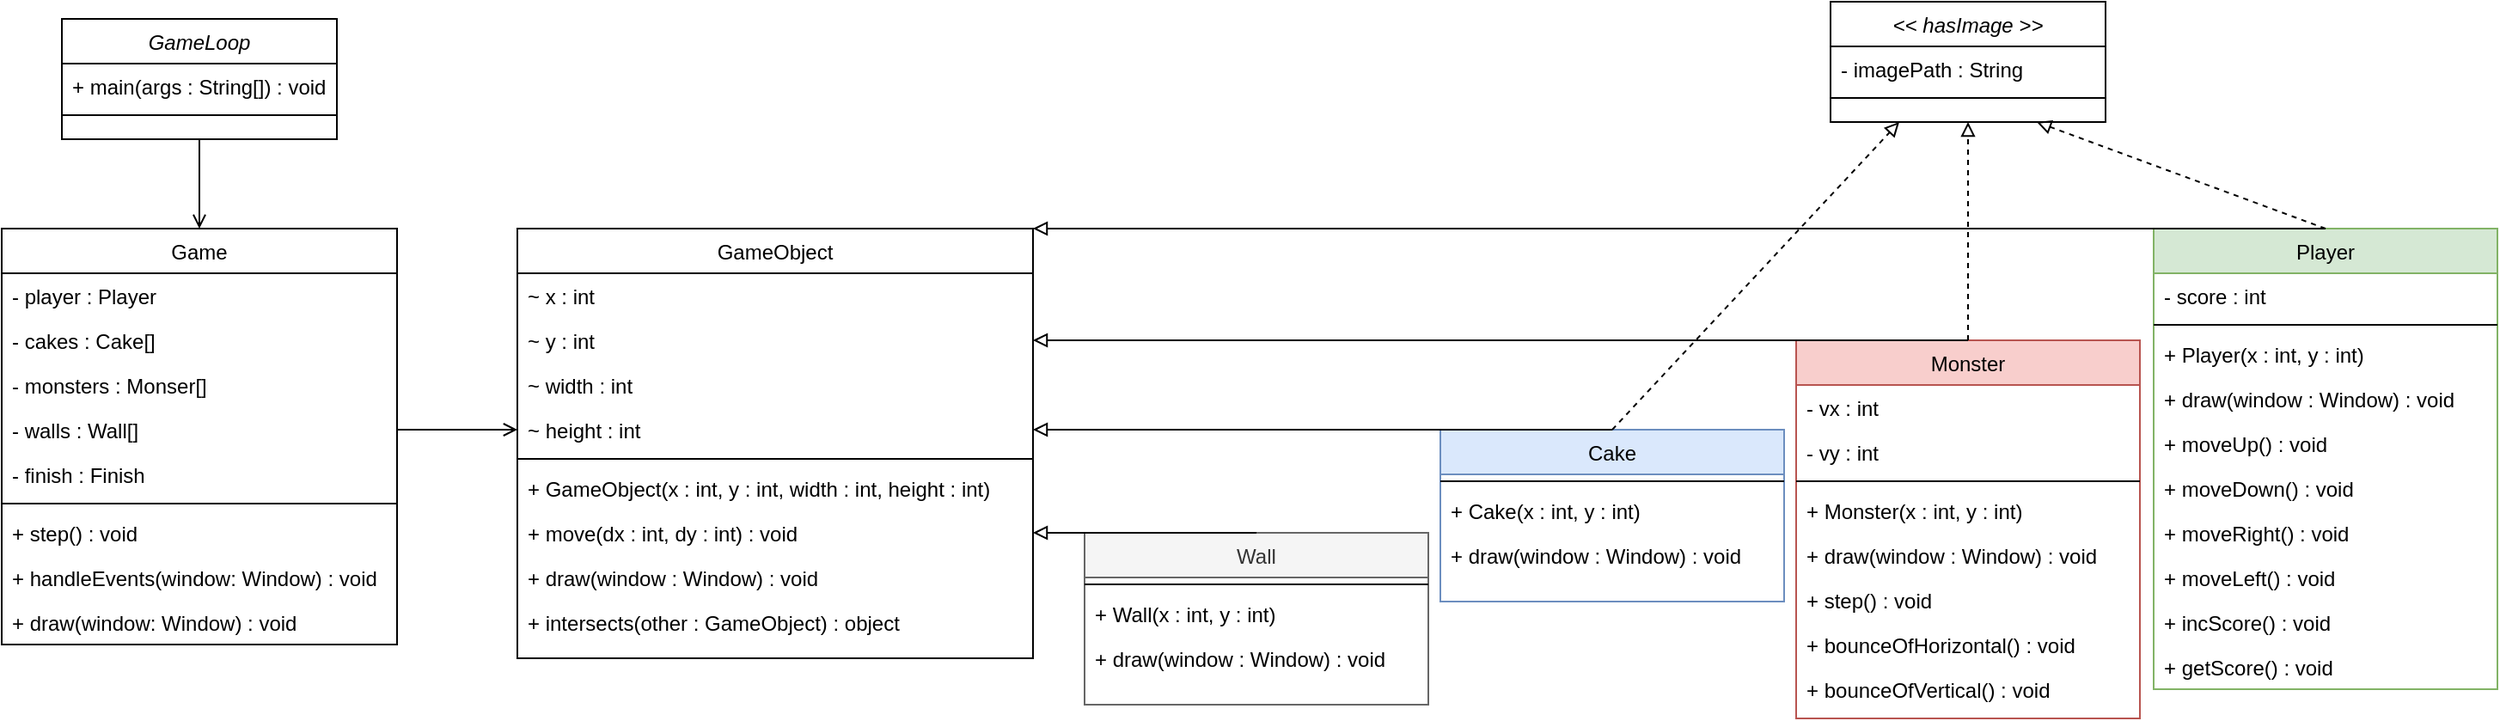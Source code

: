 <mxfile version="20.6.0" type="device"><diagram id="C5RBs43oDa-KdzZeNtuy" name="Page-1"><mxGraphModel dx="2678" dy="943" grid="1" gridSize="10" guides="1" tooltips="1" connect="1" arrows="1" fold="1" page="1" pageScale="1" pageWidth="827" pageHeight="1169" math="0" shadow="0"><root><mxCell id="WIyWlLk6GJQsqaUBKTNV-0"/><mxCell id="WIyWlLk6GJQsqaUBKTNV-1" parent="WIyWlLk6GJQsqaUBKTNV-0"/><mxCell id="zkfFHV4jXpPFQw0GAbJ--0" value="GameLoop" style="swimlane;fontStyle=2;align=center;verticalAlign=top;childLayout=stackLayout;horizontal=1;startSize=26;horizontalStack=0;resizeParent=1;resizeLast=0;collapsible=1;marginBottom=0;rounded=0;shadow=0;strokeWidth=1;" parent="WIyWlLk6GJQsqaUBKTNV-1" vertex="1"><mxGeometry x="-695" y="178" width="160" height="70" as="geometry"><mxRectangle x="230" y="140" width="160" height="26" as="alternateBounds"/></mxGeometry></mxCell><mxCell id="zkfFHV4jXpPFQw0GAbJ--1" value="+ main(args : String[]) : void" style="text;align=left;verticalAlign=top;spacingLeft=4;spacingRight=4;overflow=hidden;rotatable=0;points=[[0,0.5],[1,0.5]];portConstraint=eastwest;rounded=0;" parent="zkfFHV4jXpPFQw0GAbJ--0" vertex="1"><mxGeometry y="26" width="160" height="26" as="geometry"/></mxCell><mxCell id="zkfFHV4jXpPFQw0GAbJ--4" value="" style="line;html=1;strokeWidth=1;align=left;verticalAlign=middle;spacingTop=-1;spacingLeft=3;spacingRight=3;rotatable=0;labelPosition=right;points=[];portConstraint=eastwest;rounded=0;" parent="zkfFHV4jXpPFQw0GAbJ--0" vertex="1"><mxGeometry y="52" width="160" height="8" as="geometry"/></mxCell><mxCell id="zkfFHV4jXpPFQw0GAbJ--17" value="Game" style="swimlane;fontStyle=0;align=center;verticalAlign=top;childLayout=stackLayout;horizontal=1;startSize=26;horizontalStack=0;resizeParent=1;resizeLast=0;collapsible=1;marginBottom=0;rounded=0;shadow=0;strokeWidth=1;" parent="WIyWlLk6GJQsqaUBKTNV-1" vertex="1"><mxGeometry x="-730" y="300" width="230" height="242" as="geometry"><mxRectangle x="550" y="140" width="160" height="26" as="alternateBounds"/></mxGeometry></mxCell><mxCell id="zkfFHV4jXpPFQw0GAbJ--18" value="- player : Player" style="text;align=left;verticalAlign=top;spacingLeft=4;spacingRight=4;overflow=hidden;rotatable=0;points=[[0,0.5],[1,0.5]];portConstraint=eastwest;rounded=0;" parent="zkfFHV4jXpPFQw0GAbJ--17" vertex="1"><mxGeometry y="26" width="230" height="26" as="geometry"/></mxCell><mxCell id="zkfFHV4jXpPFQw0GAbJ--19" value="- cakes : Cake[]" style="text;align=left;verticalAlign=top;spacingLeft=4;spacingRight=4;overflow=hidden;rotatable=0;points=[[0,0.5],[1,0.5]];portConstraint=eastwest;rounded=0;shadow=0;html=0;" parent="zkfFHV4jXpPFQw0GAbJ--17" vertex="1"><mxGeometry y="52" width="230" height="26" as="geometry"/></mxCell><mxCell id="zkfFHV4jXpPFQw0GAbJ--20" value="- monsters : Monser[]" style="text;align=left;verticalAlign=top;spacingLeft=4;spacingRight=4;overflow=hidden;rotatable=0;points=[[0,0.5],[1,0.5]];portConstraint=eastwest;rounded=0;shadow=0;html=0;" parent="zkfFHV4jXpPFQw0GAbJ--17" vertex="1"><mxGeometry y="78" width="230" height="26" as="geometry"/></mxCell><mxCell id="zkfFHV4jXpPFQw0GAbJ--21" value="- walls : Wall[]" style="text;align=left;verticalAlign=top;spacingLeft=4;spacingRight=4;overflow=hidden;rotatable=0;points=[[0,0.5],[1,0.5]];portConstraint=eastwest;rounded=0;shadow=0;html=0;" parent="zkfFHV4jXpPFQw0GAbJ--17" vertex="1"><mxGeometry y="104" width="230" height="26" as="geometry"/></mxCell><mxCell id="zkfFHV4jXpPFQw0GAbJ--22" value="- finish : Finish" style="text;align=left;verticalAlign=top;spacingLeft=4;spacingRight=4;overflow=hidden;rotatable=0;points=[[0,0.5],[1,0.5]];portConstraint=eastwest;rounded=0;shadow=0;html=0;" parent="zkfFHV4jXpPFQw0GAbJ--17" vertex="1"><mxGeometry y="130" width="230" height="26" as="geometry"/></mxCell><mxCell id="zkfFHV4jXpPFQw0GAbJ--23" value="" style="line;html=1;strokeWidth=1;align=left;verticalAlign=middle;spacingTop=-1;spacingLeft=3;spacingRight=3;rotatable=0;labelPosition=right;points=[];portConstraint=eastwest;rounded=0;" parent="zkfFHV4jXpPFQw0GAbJ--17" vertex="1"><mxGeometry y="156" width="230" height="8" as="geometry"/></mxCell><mxCell id="zkfFHV4jXpPFQw0GAbJ--24" value="+ step() : void" style="text;align=left;verticalAlign=top;spacingLeft=4;spacingRight=4;overflow=hidden;rotatable=0;points=[[0,0.5],[1,0.5]];portConstraint=eastwest;rounded=0;" parent="zkfFHV4jXpPFQw0GAbJ--17" vertex="1"><mxGeometry y="164" width="230" height="26" as="geometry"/></mxCell><mxCell id="zkfFHV4jXpPFQw0GAbJ--25" value="+ handleEvents(window: Window) : void" style="text;align=left;verticalAlign=top;spacingLeft=4;spacingRight=4;overflow=hidden;rotatable=0;points=[[0,0.5],[1,0.5]];portConstraint=eastwest;rounded=0;" parent="zkfFHV4jXpPFQw0GAbJ--17" vertex="1"><mxGeometry y="190" width="230" height="26" as="geometry"/></mxCell><mxCell id="EcoaIy8J6aE25qaaakp9-0" value="+ draw(window: Window) : void" style="text;align=left;verticalAlign=top;spacingLeft=4;spacingRight=4;overflow=hidden;rotatable=0;points=[[0,0.5],[1,0.5]];portConstraint=eastwest;rounded=0;" vertex="1" parent="zkfFHV4jXpPFQw0GAbJ--17"><mxGeometry y="216" width="230" height="26" as="geometry"/></mxCell><mxCell id="EcoaIy8J6aE25qaaakp9-1" value="GameObject" style="swimlane;fontStyle=0;align=center;verticalAlign=top;childLayout=stackLayout;horizontal=1;startSize=26;horizontalStack=0;resizeParent=1;resizeLast=0;collapsible=1;marginBottom=0;rounded=0;shadow=0;strokeWidth=1;" vertex="1" parent="WIyWlLk6GJQsqaUBKTNV-1"><mxGeometry x="-430" y="300" width="300" height="250" as="geometry"><mxRectangle x="550" y="140" width="160" height="26" as="alternateBounds"/></mxGeometry></mxCell><mxCell id="EcoaIy8J6aE25qaaakp9-2" value="~ x : int" style="text;align=left;verticalAlign=top;spacingLeft=4;spacingRight=4;overflow=hidden;rotatable=0;points=[[0,0.5],[1,0.5]];portConstraint=eastwest;rounded=0;" vertex="1" parent="EcoaIy8J6aE25qaaakp9-1"><mxGeometry y="26" width="300" height="26" as="geometry"/></mxCell><mxCell id="EcoaIy8J6aE25qaaakp9-3" value="~ y : int" style="text;align=left;verticalAlign=top;spacingLeft=4;spacingRight=4;overflow=hidden;rotatable=0;points=[[0,0.5],[1,0.5]];portConstraint=eastwest;rounded=0;shadow=0;html=0;" vertex="1" parent="EcoaIy8J6aE25qaaakp9-1"><mxGeometry y="52" width="300" height="26" as="geometry"/></mxCell><mxCell id="EcoaIy8J6aE25qaaakp9-4" value="~ width : int" style="text;align=left;verticalAlign=top;spacingLeft=4;spacingRight=4;overflow=hidden;rotatable=0;points=[[0,0.5],[1,0.5]];portConstraint=eastwest;rounded=0;shadow=0;html=0;" vertex="1" parent="EcoaIy8J6aE25qaaakp9-1"><mxGeometry y="78" width="300" height="26" as="geometry"/></mxCell><mxCell id="EcoaIy8J6aE25qaaakp9-5" value="~ height : int" style="text;align=left;verticalAlign=top;spacingLeft=4;spacingRight=4;overflow=hidden;rotatable=0;points=[[0,0.5],[1,0.5]];portConstraint=eastwest;rounded=0;shadow=0;html=0;" vertex="1" parent="EcoaIy8J6aE25qaaakp9-1"><mxGeometry y="104" width="300" height="26" as="geometry"/></mxCell><mxCell id="EcoaIy8J6aE25qaaakp9-7" value="" style="line;html=1;strokeWidth=1;align=left;verticalAlign=middle;spacingTop=-1;spacingLeft=3;spacingRight=3;rotatable=0;labelPosition=right;points=[];portConstraint=eastwest;rounded=0;" vertex="1" parent="EcoaIy8J6aE25qaaakp9-1"><mxGeometry y="130" width="300" height="8" as="geometry"/></mxCell><mxCell id="EcoaIy8J6aE25qaaakp9-8" value="+ GameObject(x : int, y : int, width : int, height : int)" style="text;align=left;verticalAlign=top;spacingLeft=4;spacingRight=4;overflow=hidden;rotatable=0;points=[[0,0.5],[1,0.5]];portConstraint=eastwest;rounded=0;" vertex="1" parent="EcoaIy8J6aE25qaaakp9-1"><mxGeometry y="138" width="300" height="26" as="geometry"/></mxCell><mxCell id="EcoaIy8J6aE25qaaakp9-9" value="+ move(dx : int, dy : int) : void" style="text;align=left;verticalAlign=top;spacingLeft=4;spacingRight=4;overflow=hidden;rotatable=0;points=[[0,0.5],[1,0.5]];portConstraint=eastwest;rounded=0;" vertex="1" parent="EcoaIy8J6aE25qaaakp9-1"><mxGeometry y="164" width="300" height="26" as="geometry"/></mxCell><mxCell id="EcoaIy8J6aE25qaaakp9-10" value="+ draw(window : Window) : void" style="text;align=left;verticalAlign=top;spacingLeft=4;spacingRight=4;overflow=hidden;rotatable=0;points=[[0,0.5],[1,0.5]];portConstraint=eastwest;rounded=0;" vertex="1" parent="EcoaIy8J6aE25qaaakp9-1"><mxGeometry y="190" width="300" height="26" as="geometry"/></mxCell><mxCell id="EcoaIy8J6aE25qaaakp9-11" value="+ intersects(other : GameObject) : object" style="text;align=left;verticalAlign=top;spacingLeft=4;spacingRight=4;overflow=hidden;rotatable=0;points=[[0,0.5],[1,0.5]];portConstraint=eastwest;rounded=0;" vertex="1" parent="EcoaIy8J6aE25qaaakp9-1"><mxGeometry y="216" width="300" height="26" as="geometry"/></mxCell><mxCell id="EcoaIy8J6aE25qaaakp9-22" value="Monster" style="swimlane;fontStyle=0;align=center;verticalAlign=top;childLayout=stackLayout;horizontal=1;startSize=26;horizontalStack=0;resizeParent=1;resizeLast=0;collapsible=1;marginBottom=0;rounded=0;shadow=0;strokeWidth=1;fillColor=#f8cecc;strokeColor=#b85450;" vertex="1" parent="WIyWlLk6GJQsqaUBKTNV-1"><mxGeometry x="314" y="365" width="200" height="220" as="geometry"><mxRectangle x="827" y="210" width="160" height="26" as="alternateBounds"/></mxGeometry></mxCell><mxCell id="EcoaIy8J6aE25qaaakp9-23" value="- vx : int" style="text;align=left;verticalAlign=top;spacingLeft=4;spacingRight=4;overflow=hidden;rotatable=0;points=[[0,0.5],[1,0.5]];portConstraint=eastwest;rounded=0;" vertex="1" parent="EcoaIy8J6aE25qaaakp9-22"><mxGeometry y="26" width="200" height="26" as="geometry"/></mxCell><mxCell id="EcoaIy8J6aE25qaaakp9-24" value="- vy : int" style="text;align=left;verticalAlign=top;spacingLeft=4;spacingRight=4;overflow=hidden;rotatable=0;points=[[0,0.5],[1,0.5]];portConstraint=eastwest;rounded=0;shadow=0;html=0;" vertex="1" parent="EcoaIy8J6aE25qaaakp9-22"><mxGeometry y="52" width="200" height="26" as="geometry"/></mxCell><mxCell id="EcoaIy8J6aE25qaaakp9-27" value="" style="line;html=1;strokeWidth=1;align=left;verticalAlign=middle;spacingTop=-1;spacingLeft=3;spacingRight=3;rotatable=0;labelPosition=right;points=[];portConstraint=eastwest;rounded=0;" vertex="1" parent="EcoaIy8J6aE25qaaakp9-22"><mxGeometry y="78" width="200" height="8" as="geometry"/></mxCell><mxCell id="EcoaIy8J6aE25qaaakp9-28" value="+ Monster(x : int, y : int)" style="text;align=left;verticalAlign=top;spacingLeft=4;spacingRight=4;overflow=hidden;rotatable=0;points=[[0,0.5],[1,0.5]];portConstraint=eastwest;rounded=0;" vertex="1" parent="EcoaIy8J6aE25qaaakp9-22"><mxGeometry y="86" width="200" height="26" as="geometry"/></mxCell><mxCell id="EcoaIy8J6aE25qaaakp9-30" value="+ draw(window : Window) : void" style="text;align=left;verticalAlign=top;spacingLeft=4;spacingRight=4;overflow=hidden;rotatable=0;points=[[0,0.5],[1,0.5]];portConstraint=eastwest;rounded=0;" vertex="1" parent="EcoaIy8J6aE25qaaakp9-22"><mxGeometry y="112" width="200" height="26" as="geometry"/></mxCell><mxCell id="EcoaIy8J6aE25qaaakp9-31" value="+ step() : void" style="text;align=left;verticalAlign=top;spacingLeft=4;spacingRight=4;overflow=hidden;rotatable=0;points=[[0,0.5],[1,0.5]];portConstraint=eastwest;rounded=0;" vertex="1" parent="EcoaIy8J6aE25qaaakp9-22"><mxGeometry y="138" width="200" height="26" as="geometry"/></mxCell><mxCell id="EcoaIy8J6aE25qaaakp9-32" value="+ bounceOfHorizontal() : void" style="text;align=left;verticalAlign=top;spacingLeft=4;spacingRight=4;overflow=hidden;rotatable=0;points=[[0,0.5],[1,0.5]];portConstraint=eastwest;rounded=0;" vertex="1" parent="EcoaIy8J6aE25qaaakp9-22"><mxGeometry y="164" width="200" height="26" as="geometry"/></mxCell><mxCell id="EcoaIy8J6aE25qaaakp9-33" value="+ bounceOfVertical() : void" style="text;align=left;verticalAlign=top;spacingLeft=4;spacingRight=4;overflow=hidden;rotatable=0;points=[[0,0.5],[1,0.5]];portConstraint=eastwest;rounded=0;" vertex="1" parent="EcoaIy8J6aE25qaaakp9-22"><mxGeometry y="190" width="200" height="26" as="geometry"/></mxCell><mxCell id="EcoaIy8J6aE25qaaakp9-43" value="Player" style="swimlane;fontStyle=0;align=center;verticalAlign=top;childLayout=stackLayout;horizontal=1;startSize=26;horizontalStack=0;resizeParent=1;resizeLast=0;collapsible=1;marginBottom=0;rounded=0;shadow=0;strokeWidth=1;fillColor=#d5e8d4;strokeColor=#82b366;" vertex="1" parent="WIyWlLk6GJQsqaUBKTNV-1"><mxGeometry x="522" y="300" width="200" height="268" as="geometry"><mxRectangle x="500" y="450" width="160" height="26" as="alternateBounds"/></mxGeometry></mxCell><mxCell id="EcoaIy8J6aE25qaaakp9-44" value="- score : int" style="text;align=left;verticalAlign=top;spacingLeft=4;spacingRight=4;overflow=hidden;rotatable=0;points=[[0,0.5],[1,0.5]];portConstraint=eastwest;rounded=0;" vertex="1" parent="EcoaIy8J6aE25qaaakp9-43"><mxGeometry y="26" width="200" height="26" as="geometry"/></mxCell><mxCell id="EcoaIy8J6aE25qaaakp9-46" value="" style="line;html=1;strokeWidth=1;align=left;verticalAlign=middle;spacingTop=-1;spacingLeft=3;spacingRight=3;rotatable=0;labelPosition=right;points=[];portConstraint=eastwest;rounded=0;" vertex="1" parent="EcoaIy8J6aE25qaaakp9-43"><mxGeometry y="52" width="200" height="8" as="geometry"/></mxCell><mxCell id="EcoaIy8J6aE25qaaakp9-47" value="+ Player(x : int, y : int)" style="text;align=left;verticalAlign=top;spacingLeft=4;spacingRight=4;overflow=hidden;rotatable=0;points=[[0,0.5],[1,0.5]];portConstraint=eastwest;rounded=0;" vertex="1" parent="EcoaIy8J6aE25qaaakp9-43"><mxGeometry y="60" width="200" height="26" as="geometry"/></mxCell><mxCell id="EcoaIy8J6aE25qaaakp9-48" value="+ draw(window : Window) : void" style="text;align=left;verticalAlign=top;spacingLeft=4;spacingRight=4;overflow=hidden;rotatable=0;points=[[0,0.5],[1,0.5]];portConstraint=eastwest;rounded=0;" vertex="1" parent="EcoaIy8J6aE25qaaakp9-43"><mxGeometry y="86" width="200" height="26" as="geometry"/></mxCell><mxCell id="EcoaIy8J6aE25qaaakp9-49" value="+ moveUp() : void" style="text;align=left;verticalAlign=top;spacingLeft=4;spacingRight=4;overflow=hidden;rotatable=0;points=[[0,0.5],[1,0.5]];portConstraint=eastwest;rounded=0;" vertex="1" parent="EcoaIy8J6aE25qaaakp9-43"><mxGeometry y="112" width="200" height="26" as="geometry"/></mxCell><mxCell id="EcoaIy8J6aE25qaaakp9-50" value="+ moveDown() : void" style="text;align=left;verticalAlign=top;spacingLeft=4;spacingRight=4;overflow=hidden;rotatable=0;points=[[0,0.5],[1,0.5]];portConstraint=eastwest;rounded=0;" vertex="1" parent="EcoaIy8J6aE25qaaakp9-43"><mxGeometry y="138" width="200" height="26" as="geometry"/></mxCell><mxCell id="EcoaIy8J6aE25qaaakp9-51" value="+ moveRight() : void" style="text;align=left;verticalAlign=top;spacingLeft=4;spacingRight=4;overflow=hidden;rotatable=0;points=[[0,0.5],[1,0.5]];portConstraint=eastwest;rounded=0;" vertex="1" parent="EcoaIy8J6aE25qaaakp9-43"><mxGeometry y="164" width="200" height="26" as="geometry"/></mxCell><mxCell id="EcoaIy8J6aE25qaaakp9-52" value="+ moveLeft() : void" style="text;align=left;verticalAlign=top;spacingLeft=4;spacingRight=4;overflow=hidden;rotatable=0;points=[[0,0.5],[1,0.5]];portConstraint=eastwest;rounded=0;" vertex="1" parent="EcoaIy8J6aE25qaaakp9-43"><mxGeometry y="190" width="200" height="26" as="geometry"/></mxCell><mxCell id="EcoaIy8J6aE25qaaakp9-53" value="+ incScore() : void" style="text;align=left;verticalAlign=top;spacingLeft=4;spacingRight=4;overflow=hidden;rotatable=0;points=[[0,0.5],[1,0.5]];portConstraint=eastwest;rounded=0;" vertex="1" parent="EcoaIy8J6aE25qaaakp9-43"><mxGeometry y="216" width="200" height="26" as="geometry"/></mxCell><mxCell id="EcoaIy8J6aE25qaaakp9-54" value="+ getScore() : void" style="text;align=left;verticalAlign=top;spacingLeft=4;spacingRight=4;overflow=hidden;rotatable=0;points=[[0,0.5],[1,0.5]];portConstraint=eastwest;rounded=0;" vertex="1" parent="EcoaIy8J6aE25qaaakp9-43"><mxGeometry y="242" width="200" height="26" as="geometry"/></mxCell><mxCell id="EcoaIy8J6aE25qaaakp9-55" value="Cake" style="swimlane;fontStyle=0;align=center;verticalAlign=top;childLayout=stackLayout;horizontal=1;startSize=26;horizontalStack=0;resizeParent=1;resizeLast=0;collapsible=1;marginBottom=0;rounded=0;shadow=0;strokeWidth=1;fillColor=#dae8fc;strokeColor=#6c8ebf;" vertex="1" parent="WIyWlLk6GJQsqaUBKTNV-1"><mxGeometry x="107" y="417" width="200" height="100" as="geometry"><mxRectangle x="650" y="290" width="160" height="26" as="alternateBounds"/></mxGeometry></mxCell><mxCell id="EcoaIy8J6aE25qaaakp9-58" value="" style="line;html=1;strokeWidth=1;align=left;verticalAlign=middle;spacingTop=-1;spacingLeft=3;spacingRight=3;rotatable=0;labelPosition=right;points=[];portConstraint=eastwest;rounded=0;" vertex="1" parent="EcoaIy8J6aE25qaaakp9-55"><mxGeometry y="26" width="200" height="8" as="geometry"/></mxCell><mxCell id="EcoaIy8J6aE25qaaakp9-59" value="+ Cake(x : int, y : int)" style="text;align=left;verticalAlign=top;spacingLeft=4;spacingRight=4;overflow=hidden;rotatable=0;points=[[0,0.5],[1,0.5]];portConstraint=eastwest;rounded=0;" vertex="1" parent="EcoaIy8J6aE25qaaakp9-55"><mxGeometry y="34" width="200" height="26" as="geometry"/></mxCell><mxCell id="EcoaIy8J6aE25qaaakp9-60" value="+ draw(window : Window) : void" style="text;align=left;verticalAlign=top;spacingLeft=4;spacingRight=4;overflow=hidden;rotatable=0;points=[[0,0.5],[1,0.5]];portConstraint=eastwest;rounded=0;" vertex="1" parent="EcoaIy8J6aE25qaaakp9-55"><mxGeometry y="60" width="200" height="26" as="geometry"/></mxCell><mxCell id="EcoaIy8J6aE25qaaakp9-64" value="Wall" style="swimlane;fontStyle=0;align=center;verticalAlign=top;childLayout=stackLayout;horizontal=1;startSize=26;horizontalStack=0;resizeParent=1;resizeLast=0;collapsible=1;marginBottom=0;rounded=0;shadow=0;strokeWidth=1;fillColor=#f5f5f5;fontColor=#333333;strokeColor=#666666;" vertex="1" parent="WIyWlLk6GJQsqaUBKTNV-1"><mxGeometry x="-100" y="477" width="200" height="100" as="geometry"><mxRectangle x="480" y="345" width="160" height="26" as="alternateBounds"/></mxGeometry></mxCell><mxCell id="EcoaIy8J6aE25qaaakp9-65" value="" style="line;html=1;strokeWidth=1;align=left;verticalAlign=middle;spacingTop=-1;spacingLeft=3;spacingRight=3;rotatable=0;labelPosition=right;points=[];portConstraint=eastwest;rounded=0;" vertex="1" parent="EcoaIy8J6aE25qaaakp9-64"><mxGeometry y="26" width="200" height="8" as="geometry"/></mxCell><mxCell id="EcoaIy8J6aE25qaaakp9-66" value="+ Wall(x : int, y : int)" style="text;align=left;verticalAlign=top;spacingLeft=4;spacingRight=4;overflow=hidden;rotatable=0;points=[[0,0.5],[1,0.5]];portConstraint=eastwest;rounded=0;" vertex="1" parent="EcoaIy8J6aE25qaaakp9-64"><mxGeometry y="34" width="200" height="26" as="geometry"/></mxCell><mxCell id="EcoaIy8J6aE25qaaakp9-67" value="+ draw(window : Window) : void" style="text;align=left;verticalAlign=top;spacingLeft=4;spacingRight=4;overflow=hidden;rotatable=0;points=[[0,0.5],[1,0.5]];portConstraint=eastwest;rounded=0;" vertex="1" parent="EcoaIy8J6aE25qaaakp9-64"><mxGeometry y="60" width="200" height="26" as="geometry"/></mxCell><mxCell id="EcoaIy8J6aE25qaaakp9-68" value="" style="endArrow=block;html=1;rounded=0;exitX=0.5;exitY=0;exitDx=0;exitDy=0;entryX=1;entryY=0.5;entryDx=0;entryDy=0;endFill=0;" edge="1" parent="WIyWlLk6GJQsqaUBKTNV-1" source="EcoaIy8J6aE25qaaakp9-64" target="EcoaIy8J6aE25qaaakp9-9"><mxGeometry width="50" height="50" relative="1" as="geometry"><mxPoint x="-710" y="528" as="sourcePoint"/><mxPoint x="-330" y="498" as="targetPoint"/></mxGeometry></mxCell><mxCell id="EcoaIy8J6aE25qaaakp9-69" value="" style="endArrow=block;html=1;rounded=0;exitX=0.5;exitY=0;exitDx=0;exitDy=0;endFill=0;entryX=1;entryY=0.5;entryDx=0;entryDy=0;" edge="1" parent="WIyWlLk6GJQsqaUBKTNV-1" source="EcoaIy8J6aE25qaaakp9-55" target="EcoaIy8J6aE25qaaakp9-5"><mxGeometry width="50" height="50" relative="1" as="geometry"><mxPoint x="-600" y="618" as="sourcePoint"/><mxPoint x="-280" y="548" as="targetPoint"/></mxGeometry></mxCell><mxCell id="EcoaIy8J6aE25qaaakp9-70" value="" style="endArrow=block;html=1;rounded=0;exitX=0.5;exitY=0;exitDx=0;exitDy=0;entryX=1;entryY=0.5;entryDx=0;entryDy=0;endFill=0;" edge="1" parent="WIyWlLk6GJQsqaUBKTNV-1" source="EcoaIy8J6aE25qaaakp9-22" target="EcoaIy8J6aE25qaaakp9-3"><mxGeometry width="50" height="50" relative="1" as="geometry"><mxPoint x="-390" y="618" as="sourcePoint"/><mxPoint x="-225" y="568" as="targetPoint"/></mxGeometry></mxCell><mxCell id="EcoaIy8J6aE25qaaakp9-71" value="" style="endArrow=block;html=1;rounded=0;exitX=0.5;exitY=0;exitDx=0;exitDy=0;endFill=0;entryX=1;entryY=0;entryDx=0;entryDy=0;" edge="1" parent="WIyWlLk6GJQsqaUBKTNV-1" source="EcoaIy8J6aE25qaaakp9-43" target="EcoaIy8J6aE25qaaakp9-1"><mxGeometry width="50" height="50" relative="1" as="geometry"><mxPoint x="-180" y="618" as="sourcePoint"/><mxPoint x="-280" y="548" as="targetPoint"/></mxGeometry></mxCell><mxCell id="EcoaIy8J6aE25qaaakp9-72" value="" style="endArrow=open;html=1;rounded=0;exitX=1;exitY=0.5;exitDx=0;exitDy=0;entryX=0;entryY=0.5;entryDx=0;entryDy=0;endFill=0;" edge="1" parent="WIyWlLk6GJQsqaUBKTNV-1" source="zkfFHV4jXpPFQw0GAbJ--21" target="EcoaIy8J6aE25qaaakp9-5"><mxGeometry width="50" height="50" relative="1" as="geometry"><mxPoint x="-360" y="258" as="sourcePoint"/><mxPoint x="-310" y="208" as="targetPoint"/></mxGeometry></mxCell><mxCell id="EcoaIy8J6aE25qaaakp9-73" value="" style="endArrow=open;html=1;rounded=0;exitX=0.5;exitY=1;exitDx=0;exitDy=0;entryX=0.5;entryY=0;entryDx=0;entryDy=0;endFill=0;" edge="1" parent="WIyWlLk6GJQsqaUBKTNV-1" source="zkfFHV4jXpPFQw0GAbJ--0" target="zkfFHV4jXpPFQw0GAbJ--17"><mxGeometry width="50" height="50" relative="1" as="geometry"><mxPoint x="-490" y="427" as="sourcePoint"/><mxPoint x="-420" y="427" as="targetPoint"/></mxGeometry></mxCell><mxCell id="EcoaIy8J6aE25qaaakp9-74" value="&lt;&lt; hasImage &gt;&gt;" style="swimlane;fontStyle=2;align=center;verticalAlign=top;childLayout=stackLayout;horizontal=1;startSize=26;horizontalStack=0;resizeParent=1;resizeLast=0;collapsible=1;marginBottom=0;rounded=0;shadow=0;strokeWidth=1;" vertex="1" parent="WIyWlLk6GJQsqaUBKTNV-1"><mxGeometry x="334" y="168" width="160" height="70" as="geometry"><mxRectangle x="230" y="140" width="160" height="26" as="alternateBounds"/></mxGeometry></mxCell><mxCell id="EcoaIy8J6aE25qaaakp9-75" value="- imagePath : String" style="text;align=left;verticalAlign=top;spacingLeft=4;spacingRight=4;overflow=hidden;rotatable=0;points=[[0,0.5],[1,0.5]];portConstraint=eastwest;rounded=0;" vertex="1" parent="EcoaIy8J6aE25qaaakp9-74"><mxGeometry y="26" width="160" height="26" as="geometry"/></mxCell><mxCell id="EcoaIy8J6aE25qaaakp9-76" value="" style="line;html=1;strokeWidth=1;align=left;verticalAlign=middle;spacingTop=-1;spacingLeft=3;spacingRight=3;rotatable=0;labelPosition=right;points=[];portConstraint=eastwest;rounded=0;" vertex="1" parent="EcoaIy8J6aE25qaaakp9-74"><mxGeometry y="52" width="160" height="8" as="geometry"/></mxCell><mxCell id="EcoaIy8J6aE25qaaakp9-78" value="" style="endArrow=block;html=1;rounded=0;exitX=0.5;exitY=0;exitDx=0;exitDy=0;endFill=0;entryX=0.25;entryY=1;entryDx=0;entryDy=0;dashed=1;" edge="1" parent="WIyWlLk6GJQsqaUBKTNV-1" source="EcoaIy8J6aE25qaaakp9-55" target="EcoaIy8J6aE25qaaakp9-74"><mxGeometry width="50" height="50" relative="1" as="geometry"><mxPoint x="10" y="487" as="sourcePoint"/><mxPoint x="230" y="248" as="targetPoint"/></mxGeometry></mxCell><mxCell id="EcoaIy8J6aE25qaaakp9-79" value="" style="endArrow=block;html=1;rounded=0;exitX=0.5;exitY=0;exitDx=0;exitDy=0;endFill=0;entryX=0.5;entryY=1;entryDx=0;entryDy=0;dashed=1;" edge="1" parent="WIyWlLk6GJQsqaUBKTNV-1" source="EcoaIy8J6aE25qaaakp9-22" target="EcoaIy8J6aE25qaaakp9-74"><mxGeometry width="50" height="50" relative="1" as="geometry"><mxPoint x="20" y="497" as="sourcePoint"/><mxPoint x="250" y="258" as="targetPoint"/></mxGeometry></mxCell><mxCell id="EcoaIy8J6aE25qaaakp9-80" value="" style="endArrow=block;html=1;rounded=0;exitX=0.5;exitY=0;exitDx=0;exitDy=0;endFill=0;entryX=0.75;entryY=1;entryDx=0;entryDy=0;dashed=1;" edge="1" parent="WIyWlLk6GJQsqaUBKTNV-1" source="EcoaIy8J6aE25qaaakp9-43" target="EcoaIy8J6aE25qaaakp9-74"><mxGeometry width="50" height="50" relative="1" as="geometry"><mxPoint x="30" y="507" as="sourcePoint"/><mxPoint x="270" y="248" as="targetPoint"/></mxGeometry></mxCell></root></mxGraphModel></diagram></mxfile>